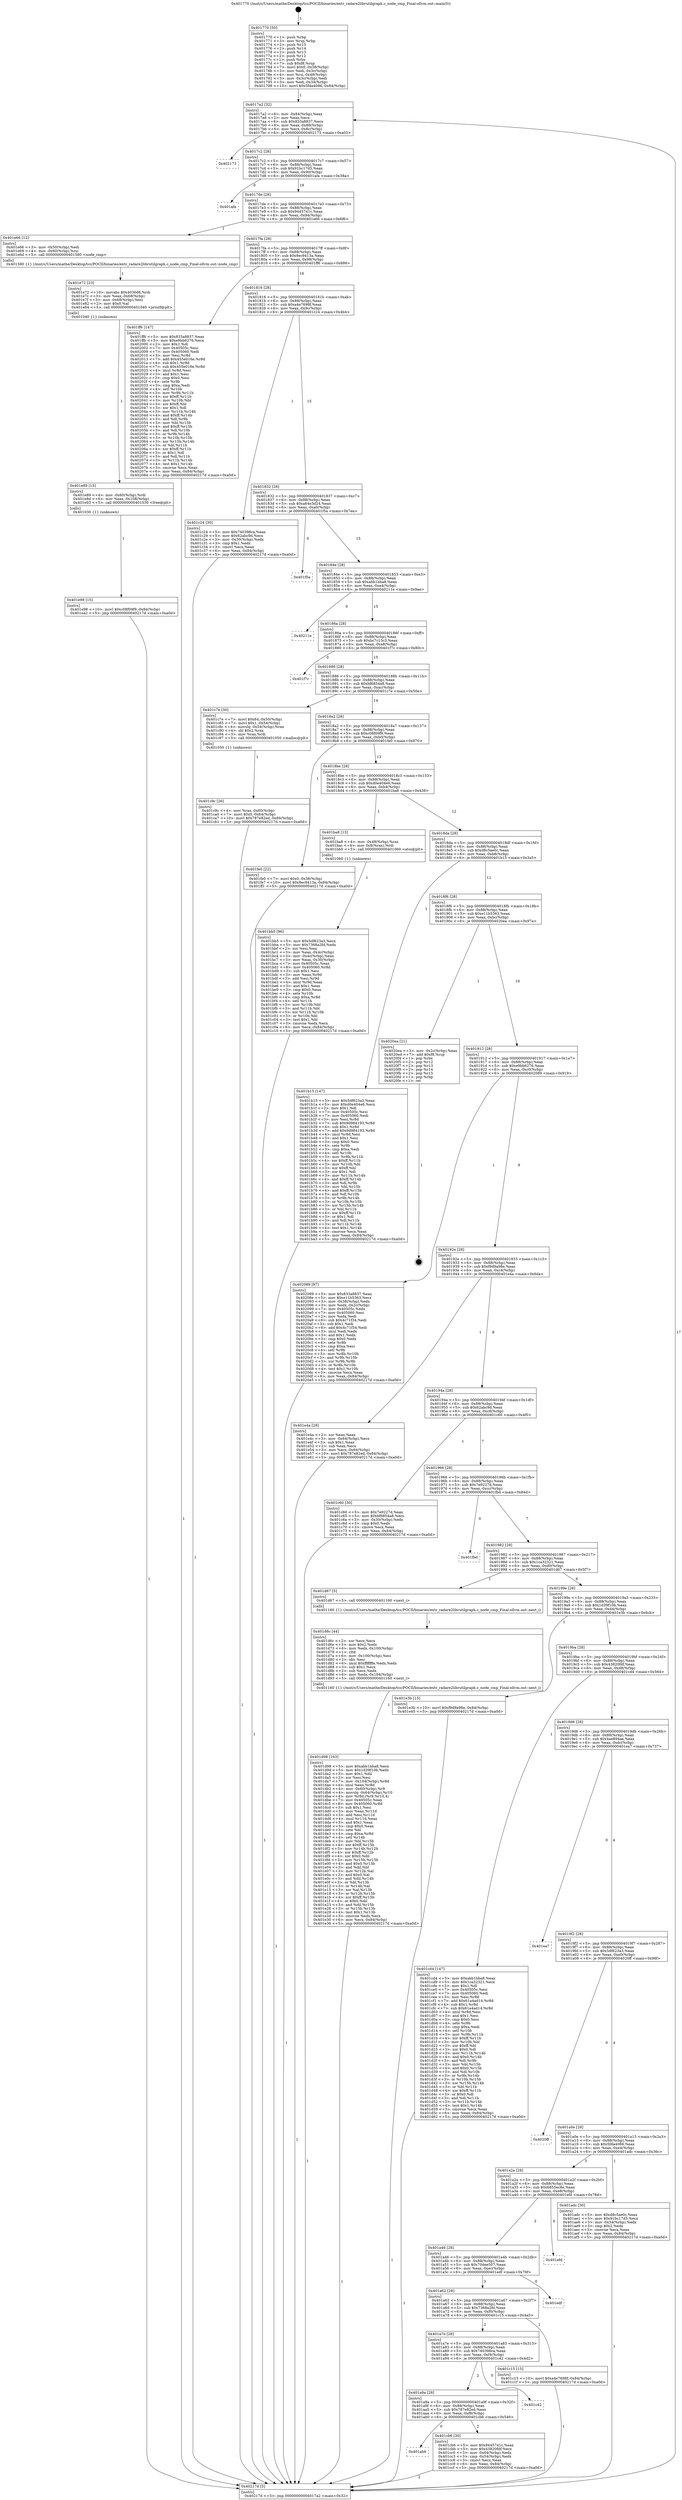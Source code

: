 digraph "0x401770" {
  label = "0x401770 (/mnt/c/Users/mathe/Desktop/tcc/POCII/binaries/extr_radare2librutilgraph.c_node_cmp_Final-ollvm.out::main(0))"
  labelloc = "t"
  node[shape=record]

  Entry [label="",width=0.3,height=0.3,shape=circle,fillcolor=black,style=filled]
  "0x4017a2" [label="{
     0x4017a2 [32]\l
     | [instrs]\l
     &nbsp;&nbsp;0x4017a2 \<+6\>: mov -0x84(%rbp),%eax\l
     &nbsp;&nbsp;0x4017a8 \<+2\>: mov %eax,%ecx\l
     &nbsp;&nbsp;0x4017aa \<+6\>: sub $0x833a8837,%ecx\l
     &nbsp;&nbsp;0x4017b0 \<+6\>: mov %eax,-0x88(%rbp)\l
     &nbsp;&nbsp;0x4017b6 \<+6\>: mov %ecx,-0x8c(%rbp)\l
     &nbsp;&nbsp;0x4017bc \<+6\>: je 0000000000402173 \<main+0xa03\>\l
  }"]
  "0x402173" [label="{
     0x402173\l
  }", style=dashed]
  "0x4017c2" [label="{
     0x4017c2 [28]\l
     | [instrs]\l
     &nbsp;&nbsp;0x4017c2 \<+5\>: jmp 00000000004017c7 \<main+0x57\>\l
     &nbsp;&nbsp;0x4017c7 \<+6\>: mov -0x88(%rbp),%eax\l
     &nbsp;&nbsp;0x4017cd \<+5\>: sub $0x91bc17d5,%eax\l
     &nbsp;&nbsp;0x4017d2 \<+6\>: mov %eax,-0x90(%rbp)\l
     &nbsp;&nbsp;0x4017d8 \<+6\>: je 0000000000401afa \<main+0x38a\>\l
  }"]
  Exit [label="",width=0.3,height=0.3,shape=circle,fillcolor=black,style=filled,peripheries=2]
  "0x401afa" [label="{
     0x401afa\l
  }", style=dashed]
  "0x4017de" [label="{
     0x4017de [28]\l
     | [instrs]\l
     &nbsp;&nbsp;0x4017de \<+5\>: jmp 00000000004017e3 \<main+0x73\>\l
     &nbsp;&nbsp;0x4017e3 \<+6\>: mov -0x88(%rbp),%eax\l
     &nbsp;&nbsp;0x4017e9 \<+5\>: sub $0x9445741c,%eax\l
     &nbsp;&nbsp;0x4017ee \<+6\>: mov %eax,-0x94(%rbp)\l
     &nbsp;&nbsp;0x4017f4 \<+6\>: je 0000000000401e66 \<main+0x6f6\>\l
  }"]
  "0x401e98" [label="{
     0x401e98 [15]\l
     | [instrs]\l
     &nbsp;&nbsp;0x401e98 \<+10\>: movl $0xc08f09f9,-0x84(%rbp)\l
     &nbsp;&nbsp;0x401ea2 \<+5\>: jmp 000000000040217d \<main+0xa0d\>\l
  }"]
  "0x401e66" [label="{
     0x401e66 [12]\l
     | [instrs]\l
     &nbsp;&nbsp;0x401e66 \<+3\>: mov -0x50(%rbp),%edi\l
     &nbsp;&nbsp;0x401e69 \<+4\>: mov -0x60(%rbp),%rsi\l
     &nbsp;&nbsp;0x401e6d \<+5\>: call 0000000000401580 \<node_cmp\>\l
     | [calls]\l
     &nbsp;&nbsp;0x401580 \{1\} (/mnt/c/Users/mathe/Desktop/tcc/POCII/binaries/extr_radare2librutilgraph.c_node_cmp_Final-ollvm.out::node_cmp)\l
  }"]
  "0x4017fa" [label="{
     0x4017fa [28]\l
     | [instrs]\l
     &nbsp;&nbsp;0x4017fa \<+5\>: jmp 00000000004017ff \<main+0x8f\>\l
     &nbsp;&nbsp;0x4017ff \<+6\>: mov -0x88(%rbp),%eax\l
     &nbsp;&nbsp;0x401805 \<+5\>: sub $0x9ec9413a,%eax\l
     &nbsp;&nbsp;0x40180a \<+6\>: mov %eax,-0x98(%rbp)\l
     &nbsp;&nbsp;0x401810 \<+6\>: je 0000000000401ff6 \<main+0x886\>\l
  }"]
  "0x401e89" [label="{
     0x401e89 [15]\l
     | [instrs]\l
     &nbsp;&nbsp;0x401e89 \<+4\>: mov -0x60(%rbp),%rdi\l
     &nbsp;&nbsp;0x401e8d \<+6\>: mov %eax,-0x108(%rbp)\l
     &nbsp;&nbsp;0x401e93 \<+5\>: call 0000000000401030 \<free@plt\>\l
     | [calls]\l
     &nbsp;&nbsp;0x401030 \{1\} (unknown)\l
  }"]
  "0x401ff6" [label="{
     0x401ff6 [147]\l
     | [instrs]\l
     &nbsp;&nbsp;0x401ff6 \<+5\>: mov $0x833a8837,%eax\l
     &nbsp;&nbsp;0x401ffb \<+5\>: mov $0xe9bb6276,%ecx\l
     &nbsp;&nbsp;0x402000 \<+2\>: mov $0x1,%dl\l
     &nbsp;&nbsp;0x402002 \<+7\>: mov 0x40505c,%esi\l
     &nbsp;&nbsp;0x402009 \<+7\>: mov 0x405060,%edi\l
     &nbsp;&nbsp;0x402010 \<+3\>: mov %esi,%r8d\l
     &nbsp;&nbsp;0x402013 \<+7\>: add $0x455e016e,%r8d\l
     &nbsp;&nbsp;0x40201a \<+4\>: sub $0x1,%r8d\l
     &nbsp;&nbsp;0x40201e \<+7\>: sub $0x455e016e,%r8d\l
     &nbsp;&nbsp;0x402025 \<+4\>: imul %r8d,%esi\l
     &nbsp;&nbsp;0x402029 \<+3\>: and $0x1,%esi\l
     &nbsp;&nbsp;0x40202c \<+3\>: cmp $0x0,%esi\l
     &nbsp;&nbsp;0x40202f \<+4\>: sete %r9b\l
     &nbsp;&nbsp;0x402033 \<+3\>: cmp $0xa,%edi\l
     &nbsp;&nbsp;0x402036 \<+4\>: setl %r10b\l
     &nbsp;&nbsp;0x40203a \<+3\>: mov %r9b,%r11b\l
     &nbsp;&nbsp;0x40203d \<+4\>: xor $0xff,%r11b\l
     &nbsp;&nbsp;0x402041 \<+3\>: mov %r10b,%bl\l
     &nbsp;&nbsp;0x402044 \<+3\>: xor $0xff,%bl\l
     &nbsp;&nbsp;0x402047 \<+3\>: xor $0x1,%dl\l
     &nbsp;&nbsp;0x40204a \<+3\>: mov %r11b,%r14b\l
     &nbsp;&nbsp;0x40204d \<+4\>: and $0xff,%r14b\l
     &nbsp;&nbsp;0x402051 \<+3\>: and %dl,%r9b\l
     &nbsp;&nbsp;0x402054 \<+3\>: mov %bl,%r15b\l
     &nbsp;&nbsp;0x402057 \<+4\>: and $0xff,%r15b\l
     &nbsp;&nbsp;0x40205b \<+3\>: and %dl,%r10b\l
     &nbsp;&nbsp;0x40205e \<+3\>: or %r9b,%r14b\l
     &nbsp;&nbsp;0x402061 \<+3\>: or %r10b,%r15b\l
     &nbsp;&nbsp;0x402064 \<+3\>: xor %r15b,%r14b\l
     &nbsp;&nbsp;0x402067 \<+3\>: or %bl,%r11b\l
     &nbsp;&nbsp;0x40206a \<+4\>: xor $0xff,%r11b\l
     &nbsp;&nbsp;0x40206e \<+3\>: or $0x1,%dl\l
     &nbsp;&nbsp;0x402071 \<+3\>: and %dl,%r11b\l
     &nbsp;&nbsp;0x402074 \<+3\>: or %r11b,%r14b\l
     &nbsp;&nbsp;0x402077 \<+4\>: test $0x1,%r14b\l
     &nbsp;&nbsp;0x40207b \<+3\>: cmovne %ecx,%eax\l
     &nbsp;&nbsp;0x40207e \<+6\>: mov %eax,-0x84(%rbp)\l
     &nbsp;&nbsp;0x402084 \<+5\>: jmp 000000000040217d \<main+0xa0d\>\l
  }"]
  "0x401816" [label="{
     0x401816 [28]\l
     | [instrs]\l
     &nbsp;&nbsp;0x401816 \<+5\>: jmp 000000000040181b \<main+0xab\>\l
     &nbsp;&nbsp;0x40181b \<+6\>: mov -0x88(%rbp),%eax\l
     &nbsp;&nbsp;0x401821 \<+5\>: sub $0xa4e7698f,%eax\l
     &nbsp;&nbsp;0x401826 \<+6\>: mov %eax,-0x9c(%rbp)\l
     &nbsp;&nbsp;0x40182c \<+6\>: je 0000000000401c24 \<main+0x4b4\>\l
  }"]
  "0x401e72" [label="{
     0x401e72 [23]\l
     | [instrs]\l
     &nbsp;&nbsp;0x401e72 \<+10\>: movabs $0x4030d6,%rdi\l
     &nbsp;&nbsp;0x401e7c \<+3\>: mov %eax,-0x68(%rbp)\l
     &nbsp;&nbsp;0x401e7f \<+3\>: mov -0x68(%rbp),%esi\l
     &nbsp;&nbsp;0x401e82 \<+2\>: mov $0x0,%al\l
     &nbsp;&nbsp;0x401e84 \<+5\>: call 0000000000401040 \<printf@plt\>\l
     | [calls]\l
     &nbsp;&nbsp;0x401040 \{1\} (unknown)\l
  }"]
  "0x401c24" [label="{
     0x401c24 [30]\l
     | [instrs]\l
     &nbsp;&nbsp;0x401c24 \<+5\>: mov $0x740398ca,%eax\l
     &nbsp;&nbsp;0x401c29 \<+5\>: mov $0x62abc9d,%ecx\l
     &nbsp;&nbsp;0x401c2e \<+3\>: mov -0x30(%rbp),%edx\l
     &nbsp;&nbsp;0x401c31 \<+3\>: cmp $0x1,%edx\l
     &nbsp;&nbsp;0x401c34 \<+3\>: cmovl %ecx,%eax\l
     &nbsp;&nbsp;0x401c37 \<+6\>: mov %eax,-0x84(%rbp)\l
     &nbsp;&nbsp;0x401c3d \<+5\>: jmp 000000000040217d \<main+0xa0d\>\l
  }"]
  "0x401832" [label="{
     0x401832 [28]\l
     | [instrs]\l
     &nbsp;&nbsp;0x401832 \<+5\>: jmp 0000000000401837 \<main+0xc7\>\l
     &nbsp;&nbsp;0x401837 \<+6\>: mov -0x88(%rbp),%eax\l
     &nbsp;&nbsp;0x40183d \<+5\>: sub $0xa64e3d24,%eax\l
     &nbsp;&nbsp;0x401842 \<+6\>: mov %eax,-0xa0(%rbp)\l
     &nbsp;&nbsp;0x401848 \<+6\>: je 0000000000401f5a \<main+0x7ea\>\l
  }"]
  "0x401d98" [label="{
     0x401d98 [163]\l
     | [instrs]\l
     &nbsp;&nbsp;0x401d98 \<+5\>: mov $0xabb1bba8,%ecx\l
     &nbsp;&nbsp;0x401d9d \<+5\>: mov $0x1d39f10b,%edx\l
     &nbsp;&nbsp;0x401da2 \<+3\>: mov $0x1,%dil\l
     &nbsp;&nbsp;0x401da5 \<+2\>: xor %esi,%esi\l
     &nbsp;&nbsp;0x401da7 \<+7\>: mov -0x104(%rbp),%r8d\l
     &nbsp;&nbsp;0x401dae \<+4\>: imul %eax,%r8d\l
     &nbsp;&nbsp;0x401db2 \<+4\>: mov -0x60(%rbp),%r9\l
     &nbsp;&nbsp;0x401db6 \<+4\>: movslq -0x64(%rbp),%r10\l
     &nbsp;&nbsp;0x401dba \<+4\>: mov %r8d,(%r9,%r10,4)\l
     &nbsp;&nbsp;0x401dbe \<+7\>: mov 0x40505c,%eax\l
     &nbsp;&nbsp;0x401dc5 \<+8\>: mov 0x405060,%r8d\l
     &nbsp;&nbsp;0x401dcd \<+3\>: sub $0x1,%esi\l
     &nbsp;&nbsp;0x401dd0 \<+3\>: mov %eax,%r11d\l
     &nbsp;&nbsp;0x401dd3 \<+3\>: add %esi,%r11d\l
     &nbsp;&nbsp;0x401dd6 \<+4\>: imul %r11d,%eax\l
     &nbsp;&nbsp;0x401dda \<+3\>: and $0x1,%eax\l
     &nbsp;&nbsp;0x401ddd \<+3\>: cmp $0x0,%eax\l
     &nbsp;&nbsp;0x401de0 \<+3\>: sete %bl\l
     &nbsp;&nbsp;0x401de3 \<+4\>: cmp $0xa,%r8d\l
     &nbsp;&nbsp;0x401de7 \<+4\>: setl %r14b\l
     &nbsp;&nbsp;0x401deb \<+3\>: mov %bl,%r15b\l
     &nbsp;&nbsp;0x401dee \<+4\>: xor $0xff,%r15b\l
     &nbsp;&nbsp;0x401df2 \<+3\>: mov %r14b,%r12b\l
     &nbsp;&nbsp;0x401df5 \<+4\>: xor $0xff,%r12b\l
     &nbsp;&nbsp;0x401df9 \<+4\>: xor $0x0,%dil\l
     &nbsp;&nbsp;0x401dfd \<+3\>: mov %r15b,%r13b\l
     &nbsp;&nbsp;0x401e00 \<+4\>: and $0x0,%r13b\l
     &nbsp;&nbsp;0x401e04 \<+3\>: and %dil,%bl\l
     &nbsp;&nbsp;0x401e07 \<+3\>: mov %r12b,%al\l
     &nbsp;&nbsp;0x401e0a \<+2\>: and $0x0,%al\l
     &nbsp;&nbsp;0x401e0c \<+3\>: and %dil,%r14b\l
     &nbsp;&nbsp;0x401e0f \<+3\>: or %bl,%r13b\l
     &nbsp;&nbsp;0x401e12 \<+3\>: or %r14b,%al\l
     &nbsp;&nbsp;0x401e15 \<+3\>: xor %al,%r13b\l
     &nbsp;&nbsp;0x401e18 \<+3\>: or %r12b,%r15b\l
     &nbsp;&nbsp;0x401e1b \<+4\>: xor $0xff,%r15b\l
     &nbsp;&nbsp;0x401e1f \<+4\>: or $0x0,%dil\l
     &nbsp;&nbsp;0x401e23 \<+3\>: and %dil,%r15b\l
     &nbsp;&nbsp;0x401e26 \<+3\>: or %r15b,%r13b\l
     &nbsp;&nbsp;0x401e29 \<+4\>: test $0x1,%r13b\l
     &nbsp;&nbsp;0x401e2d \<+3\>: cmovne %edx,%ecx\l
     &nbsp;&nbsp;0x401e30 \<+6\>: mov %ecx,-0x84(%rbp)\l
     &nbsp;&nbsp;0x401e36 \<+5\>: jmp 000000000040217d \<main+0xa0d\>\l
  }"]
  "0x401f5a" [label="{
     0x401f5a\l
  }", style=dashed]
  "0x40184e" [label="{
     0x40184e [28]\l
     | [instrs]\l
     &nbsp;&nbsp;0x40184e \<+5\>: jmp 0000000000401853 \<main+0xe3\>\l
     &nbsp;&nbsp;0x401853 \<+6\>: mov -0x88(%rbp),%eax\l
     &nbsp;&nbsp;0x401859 \<+5\>: sub $0xabb1bba8,%eax\l
     &nbsp;&nbsp;0x40185e \<+6\>: mov %eax,-0xa4(%rbp)\l
     &nbsp;&nbsp;0x401864 \<+6\>: je 000000000040211e \<main+0x9ae\>\l
  }"]
  "0x401d6c" [label="{
     0x401d6c [44]\l
     | [instrs]\l
     &nbsp;&nbsp;0x401d6c \<+2\>: xor %ecx,%ecx\l
     &nbsp;&nbsp;0x401d6e \<+5\>: mov $0x2,%edx\l
     &nbsp;&nbsp;0x401d73 \<+6\>: mov %edx,-0x100(%rbp)\l
     &nbsp;&nbsp;0x401d79 \<+1\>: cltd\l
     &nbsp;&nbsp;0x401d7a \<+6\>: mov -0x100(%rbp),%esi\l
     &nbsp;&nbsp;0x401d80 \<+2\>: idiv %esi\l
     &nbsp;&nbsp;0x401d82 \<+6\>: imul $0xfffffffe,%edx,%edx\l
     &nbsp;&nbsp;0x401d88 \<+3\>: sub $0x1,%ecx\l
     &nbsp;&nbsp;0x401d8b \<+2\>: sub %ecx,%edx\l
     &nbsp;&nbsp;0x401d8d \<+6\>: mov %edx,-0x104(%rbp)\l
     &nbsp;&nbsp;0x401d93 \<+5\>: call 0000000000401160 \<next_i\>\l
     | [calls]\l
     &nbsp;&nbsp;0x401160 \{1\} (/mnt/c/Users/mathe/Desktop/tcc/POCII/binaries/extr_radare2librutilgraph.c_node_cmp_Final-ollvm.out::next_i)\l
  }"]
  "0x40211e" [label="{
     0x40211e\l
  }", style=dashed]
  "0x40186a" [label="{
     0x40186a [28]\l
     | [instrs]\l
     &nbsp;&nbsp;0x40186a \<+5\>: jmp 000000000040186f \<main+0xff\>\l
     &nbsp;&nbsp;0x40186f \<+6\>: mov -0x88(%rbp),%eax\l
     &nbsp;&nbsp;0x401875 \<+5\>: sub $0xbc7c15c3,%eax\l
     &nbsp;&nbsp;0x40187a \<+6\>: mov %eax,-0xa8(%rbp)\l
     &nbsp;&nbsp;0x401880 \<+6\>: je 0000000000401f7c \<main+0x80c\>\l
  }"]
  "0x401ab6" [label="{
     0x401ab6\l
  }", style=dashed]
  "0x401f7c" [label="{
     0x401f7c\l
  }", style=dashed]
  "0x401886" [label="{
     0x401886 [28]\l
     | [instrs]\l
     &nbsp;&nbsp;0x401886 \<+5\>: jmp 000000000040188b \<main+0x11b\>\l
     &nbsp;&nbsp;0x40188b \<+6\>: mov -0x88(%rbp),%eax\l
     &nbsp;&nbsp;0x401891 \<+5\>: sub $0xbf6854a8,%eax\l
     &nbsp;&nbsp;0x401896 \<+6\>: mov %eax,-0xac(%rbp)\l
     &nbsp;&nbsp;0x40189c \<+6\>: je 0000000000401c7e \<main+0x50e\>\l
  }"]
  "0x401cb6" [label="{
     0x401cb6 [30]\l
     | [instrs]\l
     &nbsp;&nbsp;0x401cb6 \<+5\>: mov $0x9445741c,%eax\l
     &nbsp;&nbsp;0x401cbb \<+5\>: mov $0x43820fdf,%ecx\l
     &nbsp;&nbsp;0x401cc0 \<+3\>: mov -0x64(%rbp),%edx\l
     &nbsp;&nbsp;0x401cc3 \<+3\>: cmp -0x54(%rbp),%edx\l
     &nbsp;&nbsp;0x401cc6 \<+3\>: cmovl %ecx,%eax\l
     &nbsp;&nbsp;0x401cc9 \<+6\>: mov %eax,-0x84(%rbp)\l
     &nbsp;&nbsp;0x401ccf \<+5\>: jmp 000000000040217d \<main+0xa0d\>\l
  }"]
  "0x401c7e" [label="{
     0x401c7e [30]\l
     | [instrs]\l
     &nbsp;&nbsp;0x401c7e \<+7\>: movl $0x64,-0x50(%rbp)\l
     &nbsp;&nbsp;0x401c85 \<+7\>: movl $0x1,-0x54(%rbp)\l
     &nbsp;&nbsp;0x401c8c \<+4\>: movslq -0x54(%rbp),%rax\l
     &nbsp;&nbsp;0x401c90 \<+4\>: shl $0x2,%rax\l
     &nbsp;&nbsp;0x401c94 \<+3\>: mov %rax,%rdi\l
     &nbsp;&nbsp;0x401c97 \<+5\>: call 0000000000401050 \<malloc@plt\>\l
     | [calls]\l
     &nbsp;&nbsp;0x401050 \{1\} (unknown)\l
  }"]
  "0x4018a2" [label="{
     0x4018a2 [28]\l
     | [instrs]\l
     &nbsp;&nbsp;0x4018a2 \<+5\>: jmp 00000000004018a7 \<main+0x137\>\l
     &nbsp;&nbsp;0x4018a7 \<+6\>: mov -0x88(%rbp),%eax\l
     &nbsp;&nbsp;0x4018ad \<+5\>: sub $0xc08f09f9,%eax\l
     &nbsp;&nbsp;0x4018b2 \<+6\>: mov %eax,-0xb0(%rbp)\l
     &nbsp;&nbsp;0x4018b8 \<+6\>: je 0000000000401fe0 \<main+0x870\>\l
  }"]
  "0x401a9a" [label="{
     0x401a9a [28]\l
     | [instrs]\l
     &nbsp;&nbsp;0x401a9a \<+5\>: jmp 0000000000401a9f \<main+0x32f\>\l
     &nbsp;&nbsp;0x401a9f \<+6\>: mov -0x88(%rbp),%eax\l
     &nbsp;&nbsp;0x401aa5 \<+5\>: sub $0x787e82ed,%eax\l
     &nbsp;&nbsp;0x401aaa \<+6\>: mov %eax,-0xf8(%rbp)\l
     &nbsp;&nbsp;0x401ab0 \<+6\>: je 0000000000401cb6 \<main+0x546\>\l
  }"]
  "0x401fe0" [label="{
     0x401fe0 [22]\l
     | [instrs]\l
     &nbsp;&nbsp;0x401fe0 \<+7\>: movl $0x0,-0x38(%rbp)\l
     &nbsp;&nbsp;0x401fe7 \<+10\>: movl $0x9ec9413a,-0x84(%rbp)\l
     &nbsp;&nbsp;0x401ff1 \<+5\>: jmp 000000000040217d \<main+0xa0d\>\l
  }"]
  "0x4018be" [label="{
     0x4018be [28]\l
     | [instrs]\l
     &nbsp;&nbsp;0x4018be \<+5\>: jmp 00000000004018c3 \<main+0x153\>\l
     &nbsp;&nbsp;0x4018c3 \<+6\>: mov -0x88(%rbp),%eax\l
     &nbsp;&nbsp;0x4018c9 \<+5\>: sub $0xd0e404e6,%eax\l
     &nbsp;&nbsp;0x4018ce \<+6\>: mov %eax,-0xb4(%rbp)\l
     &nbsp;&nbsp;0x4018d4 \<+6\>: je 0000000000401ba8 \<main+0x438\>\l
  }"]
  "0x401c42" [label="{
     0x401c42\l
  }", style=dashed]
  "0x401ba8" [label="{
     0x401ba8 [13]\l
     | [instrs]\l
     &nbsp;&nbsp;0x401ba8 \<+4\>: mov -0x48(%rbp),%rax\l
     &nbsp;&nbsp;0x401bac \<+4\>: mov 0x8(%rax),%rdi\l
     &nbsp;&nbsp;0x401bb0 \<+5\>: call 0000000000401060 \<atoi@plt\>\l
     | [calls]\l
     &nbsp;&nbsp;0x401060 \{1\} (unknown)\l
  }"]
  "0x4018da" [label="{
     0x4018da [28]\l
     | [instrs]\l
     &nbsp;&nbsp;0x4018da \<+5\>: jmp 00000000004018df \<main+0x16f\>\l
     &nbsp;&nbsp;0x4018df \<+6\>: mov -0x88(%rbp),%eax\l
     &nbsp;&nbsp;0x4018e5 \<+5\>: sub $0xd8c5ae0c,%eax\l
     &nbsp;&nbsp;0x4018ea \<+6\>: mov %eax,-0xb8(%rbp)\l
     &nbsp;&nbsp;0x4018f0 \<+6\>: je 0000000000401b15 \<main+0x3a5\>\l
  }"]
  "0x401c9c" [label="{
     0x401c9c [26]\l
     | [instrs]\l
     &nbsp;&nbsp;0x401c9c \<+4\>: mov %rax,-0x60(%rbp)\l
     &nbsp;&nbsp;0x401ca0 \<+7\>: movl $0x0,-0x64(%rbp)\l
     &nbsp;&nbsp;0x401ca7 \<+10\>: movl $0x787e82ed,-0x84(%rbp)\l
     &nbsp;&nbsp;0x401cb1 \<+5\>: jmp 000000000040217d \<main+0xa0d\>\l
  }"]
  "0x401b15" [label="{
     0x401b15 [147]\l
     | [instrs]\l
     &nbsp;&nbsp;0x401b15 \<+5\>: mov $0x5df623a3,%eax\l
     &nbsp;&nbsp;0x401b1a \<+5\>: mov $0xd0e404e6,%ecx\l
     &nbsp;&nbsp;0x401b1f \<+2\>: mov $0x1,%dl\l
     &nbsp;&nbsp;0x401b21 \<+7\>: mov 0x40505c,%esi\l
     &nbsp;&nbsp;0x401b28 \<+7\>: mov 0x405060,%edi\l
     &nbsp;&nbsp;0x401b2f \<+3\>: mov %esi,%r8d\l
     &nbsp;&nbsp;0x401b32 \<+7\>: sub $0x9d984193,%r8d\l
     &nbsp;&nbsp;0x401b39 \<+4\>: sub $0x1,%r8d\l
     &nbsp;&nbsp;0x401b3d \<+7\>: add $0x9d984193,%r8d\l
     &nbsp;&nbsp;0x401b44 \<+4\>: imul %r8d,%esi\l
     &nbsp;&nbsp;0x401b48 \<+3\>: and $0x1,%esi\l
     &nbsp;&nbsp;0x401b4b \<+3\>: cmp $0x0,%esi\l
     &nbsp;&nbsp;0x401b4e \<+4\>: sete %r9b\l
     &nbsp;&nbsp;0x401b52 \<+3\>: cmp $0xa,%edi\l
     &nbsp;&nbsp;0x401b55 \<+4\>: setl %r10b\l
     &nbsp;&nbsp;0x401b59 \<+3\>: mov %r9b,%r11b\l
     &nbsp;&nbsp;0x401b5c \<+4\>: xor $0xff,%r11b\l
     &nbsp;&nbsp;0x401b60 \<+3\>: mov %r10b,%bl\l
     &nbsp;&nbsp;0x401b63 \<+3\>: xor $0xff,%bl\l
     &nbsp;&nbsp;0x401b66 \<+3\>: xor $0x1,%dl\l
     &nbsp;&nbsp;0x401b69 \<+3\>: mov %r11b,%r14b\l
     &nbsp;&nbsp;0x401b6c \<+4\>: and $0xff,%r14b\l
     &nbsp;&nbsp;0x401b70 \<+3\>: and %dl,%r9b\l
     &nbsp;&nbsp;0x401b73 \<+3\>: mov %bl,%r15b\l
     &nbsp;&nbsp;0x401b76 \<+4\>: and $0xff,%r15b\l
     &nbsp;&nbsp;0x401b7a \<+3\>: and %dl,%r10b\l
     &nbsp;&nbsp;0x401b7d \<+3\>: or %r9b,%r14b\l
     &nbsp;&nbsp;0x401b80 \<+3\>: or %r10b,%r15b\l
     &nbsp;&nbsp;0x401b83 \<+3\>: xor %r15b,%r14b\l
     &nbsp;&nbsp;0x401b86 \<+3\>: or %bl,%r11b\l
     &nbsp;&nbsp;0x401b89 \<+4\>: xor $0xff,%r11b\l
     &nbsp;&nbsp;0x401b8d \<+3\>: or $0x1,%dl\l
     &nbsp;&nbsp;0x401b90 \<+3\>: and %dl,%r11b\l
     &nbsp;&nbsp;0x401b93 \<+3\>: or %r11b,%r14b\l
     &nbsp;&nbsp;0x401b96 \<+4\>: test $0x1,%r14b\l
     &nbsp;&nbsp;0x401b9a \<+3\>: cmovne %ecx,%eax\l
     &nbsp;&nbsp;0x401b9d \<+6\>: mov %eax,-0x84(%rbp)\l
     &nbsp;&nbsp;0x401ba3 \<+5\>: jmp 000000000040217d \<main+0xa0d\>\l
  }"]
  "0x4018f6" [label="{
     0x4018f6 [28]\l
     | [instrs]\l
     &nbsp;&nbsp;0x4018f6 \<+5\>: jmp 00000000004018fb \<main+0x18b\>\l
     &nbsp;&nbsp;0x4018fb \<+6\>: mov -0x88(%rbp),%eax\l
     &nbsp;&nbsp;0x401901 \<+5\>: sub $0xe11b5363,%eax\l
     &nbsp;&nbsp;0x401906 \<+6\>: mov %eax,-0xbc(%rbp)\l
     &nbsp;&nbsp;0x40190c \<+6\>: je 00000000004020ea \<main+0x97a\>\l
  }"]
  "0x401a7e" [label="{
     0x401a7e [28]\l
     | [instrs]\l
     &nbsp;&nbsp;0x401a7e \<+5\>: jmp 0000000000401a83 \<main+0x313\>\l
     &nbsp;&nbsp;0x401a83 \<+6\>: mov -0x88(%rbp),%eax\l
     &nbsp;&nbsp;0x401a89 \<+5\>: sub $0x740398ca,%eax\l
     &nbsp;&nbsp;0x401a8e \<+6\>: mov %eax,-0xf4(%rbp)\l
     &nbsp;&nbsp;0x401a94 \<+6\>: je 0000000000401c42 \<main+0x4d2\>\l
  }"]
  "0x4020ea" [label="{
     0x4020ea [21]\l
     | [instrs]\l
     &nbsp;&nbsp;0x4020ea \<+3\>: mov -0x2c(%rbp),%eax\l
     &nbsp;&nbsp;0x4020ed \<+7\>: add $0xf8,%rsp\l
     &nbsp;&nbsp;0x4020f4 \<+1\>: pop %rbx\l
     &nbsp;&nbsp;0x4020f5 \<+2\>: pop %r12\l
     &nbsp;&nbsp;0x4020f7 \<+2\>: pop %r13\l
     &nbsp;&nbsp;0x4020f9 \<+2\>: pop %r14\l
     &nbsp;&nbsp;0x4020fb \<+2\>: pop %r15\l
     &nbsp;&nbsp;0x4020fd \<+1\>: pop %rbp\l
     &nbsp;&nbsp;0x4020fe \<+1\>: ret\l
  }"]
  "0x401912" [label="{
     0x401912 [28]\l
     | [instrs]\l
     &nbsp;&nbsp;0x401912 \<+5\>: jmp 0000000000401917 \<main+0x1a7\>\l
     &nbsp;&nbsp;0x401917 \<+6\>: mov -0x88(%rbp),%eax\l
     &nbsp;&nbsp;0x40191d \<+5\>: sub $0xe9bb6276,%eax\l
     &nbsp;&nbsp;0x401922 \<+6\>: mov %eax,-0xc0(%rbp)\l
     &nbsp;&nbsp;0x401928 \<+6\>: je 0000000000402089 \<main+0x919\>\l
  }"]
  "0x401c15" [label="{
     0x401c15 [15]\l
     | [instrs]\l
     &nbsp;&nbsp;0x401c15 \<+10\>: movl $0xa4e7698f,-0x84(%rbp)\l
     &nbsp;&nbsp;0x401c1f \<+5\>: jmp 000000000040217d \<main+0xa0d\>\l
  }"]
  "0x402089" [label="{
     0x402089 [97]\l
     | [instrs]\l
     &nbsp;&nbsp;0x402089 \<+5\>: mov $0x833a8837,%eax\l
     &nbsp;&nbsp;0x40208e \<+5\>: mov $0xe11b5363,%ecx\l
     &nbsp;&nbsp;0x402093 \<+3\>: mov -0x38(%rbp),%edx\l
     &nbsp;&nbsp;0x402096 \<+3\>: mov %edx,-0x2c(%rbp)\l
     &nbsp;&nbsp;0x402099 \<+7\>: mov 0x40505c,%edx\l
     &nbsp;&nbsp;0x4020a0 \<+7\>: mov 0x405060,%esi\l
     &nbsp;&nbsp;0x4020a7 \<+2\>: mov %edx,%edi\l
     &nbsp;&nbsp;0x4020a9 \<+6\>: sub $0x4c71f34,%edi\l
     &nbsp;&nbsp;0x4020af \<+3\>: sub $0x1,%edi\l
     &nbsp;&nbsp;0x4020b2 \<+6\>: add $0x4c71f34,%edi\l
     &nbsp;&nbsp;0x4020b8 \<+3\>: imul %edi,%edx\l
     &nbsp;&nbsp;0x4020bb \<+3\>: and $0x1,%edx\l
     &nbsp;&nbsp;0x4020be \<+3\>: cmp $0x0,%edx\l
     &nbsp;&nbsp;0x4020c1 \<+4\>: sete %r8b\l
     &nbsp;&nbsp;0x4020c5 \<+3\>: cmp $0xa,%esi\l
     &nbsp;&nbsp;0x4020c8 \<+4\>: setl %r9b\l
     &nbsp;&nbsp;0x4020cc \<+3\>: mov %r8b,%r10b\l
     &nbsp;&nbsp;0x4020cf \<+3\>: and %r9b,%r10b\l
     &nbsp;&nbsp;0x4020d2 \<+3\>: xor %r9b,%r8b\l
     &nbsp;&nbsp;0x4020d5 \<+3\>: or %r8b,%r10b\l
     &nbsp;&nbsp;0x4020d8 \<+4\>: test $0x1,%r10b\l
     &nbsp;&nbsp;0x4020dc \<+3\>: cmovne %ecx,%eax\l
     &nbsp;&nbsp;0x4020df \<+6\>: mov %eax,-0x84(%rbp)\l
     &nbsp;&nbsp;0x4020e5 \<+5\>: jmp 000000000040217d \<main+0xa0d\>\l
  }"]
  "0x40192e" [label="{
     0x40192e [28]\l
     | [instrs]\l
     &nbsp;&nbsp;0x40192e \<+5\>: jmp 0000000000401933 \<main+0x1c3\>\l
     &nbsp;&nbsp;0x401933 \<+6\>: mov -0x88(%rbp),%eax\l
     &nbsp;&nbsp;0x401939 \<+5\>: sub $0xf9d9a98e,%eax\l
     &nbsp;&nbsp;0x40193e \<+6\>: mov %eax,-0xc4(%rbp)\l
     &nbsp;&nbsp;0x401944 \<+6\>: je 0000000000401e4a \<main+0x6da\>\l
  }"]
  "0x401a62" [label="{
     0x401a62 [28]\l
     | [instrs]\l
     &nbsp;&nbsp;0x401a62 \<+5\>: jmp 0000000000401a67 \<main+0x2f7\>\l
     &nbsp;&nbsp;0x401a67 \<+6\>: mov -0x88(%rbp),%eax\l
     &nbsp;&nbsp;0x401a6d \<+5\>: sub $0x7368a2fd,%eax\l
     &nbsp;&nbsp;0x401a72 \<+6\>: mov %eax,-0xf0(%rbp)\l
     &nbsp;&nbsp;0x401a78 \<+6\>: je 0000000000401c15 \<main+0x4a5\>\l
  }"]
  "0x401e4a" [label="{
     0x401e4a [28]\l
     | [instrs]\l
     &nbsp;&nbsp;0x401e4a \<+2\>: xor %eax,%eax\l
     &nbsp;&nbsp;0x401e4c \<+3\>: mov -0x64(%rbp),%ecx\l
     &nbsp;&nbsp;0x401e4f \<+3\>: sub $0x1,%eax\l
     &nbsp;&nbsp;0x401e52 \<+2\>: sub %eax,%ecx\l
     &nbsp;&nbsp;0x401e54 \<+3\>: mov %ecx,-0x64(%rbp)\l
     &nbsp;&nbsp;0x401e57 \<+10\>: movl $0x787e82ed,-0x84(%rbp)\l
     &nbsp;&nbsp;0x401e61 \<+5\>: jmp 000000000040217d \<main+0xa0d\>\l
  }"]
  "0x40194a" [label="{
     0x40194a [28]\l
     | [instrs]\l
     &nbsp;&nbsp;0x40194a \<+5\>: jmp 000000000040194f \<main+0x1df\>\l
     &nbsp;&nbsp;0x40194f \<+6\>: mov -0x88(%rbp),%eax\l
     &nbsp;&nbsp;0x401955 \<+5\>: sub $0x62abc9d,%eax\l
     &nbsp;&nbsp;0x40195a \<+6\>: mov %eax,-0xc8(%rbp)\l
     &nbsp;&nbsp;0x401960 \<+6\>: je 0000000000401c60 \<main+0x4f0\>\l
  }"]
  "0x401edf" [label="{
     0x401edf\l
  }", style=dashed]
  "0x401c60" [label="{
     0x401c60 [30]\l
     | [instrs]\l
     &nbsp;&nbsp;0x401c60 \<+5\>: mov $0x7e9227d,%eax\l
     &nbsp;&nbsp;0x401c65 \<+5\>: mov $0xbf6854a8,%ecx\l
     &nbsp;&nbsp;0x401c6a \<+3\>: mov -0x30(%rbp),%edx\l
     &nbsp;&nbsp;0x401c6d \<+3\>: cmp $0x0,%edx\l
     &nbsp;&nbsp;0x401c70 \<+3\>: cmove %ecx,%eax\l
     &nbsp;&nbsp;0x401c73 \<+6\>: mov %eax,-0x84(%rbp)\l
     &nbsp;&nbsp;0x401c79 \<+5\>: jmp 000000000040217d \<main+0xa0d\>\l
  }"]
  "0x401966" [label="{
     0x401966 [28]\l
     | [instrs]\l
     &nbsp;&nbsp;0x401966 \<+5\>: jmp 000000000040196b \<main+0x1fb\>\l
     &nbsp;&nbsp;0x40196b \<+6\>: mov -0x88(%rbp),%eax\l
     &nbsp;&nbsp;0x401971 \<+5\>: sub $0x7e9227d,%eax\l
     &nbsp;&nbsp;0x401976 \<+6\>: mov %eax,-0xcc(%rbp)\l
     &nbsp;&nbsp;0x40197c \<+6\>: je 0000000000401fbd \<main+0x84d\>\l
  }"]
  "0x401a46" [label="{
     0x401a46 [28]\l
     | [instrs]\l
     &nbsp;&nbsp;0x401a46 \<+5\>: jmp 0000000000401a4b \<main+0x2db\>\l
     &nbsp;&nbsp;0x401a4b \<+6\>: mov -0x88(%rbp),%eax\l
     &nbsp;&nbsp;0x401a51 \<+5\>: sub $0x70dee507,%eax\l
     &nbsp;&nbsp;0x401a56 \<+6\>: mov %eax,-0xec(%rbp)\l
     &nbsp;&nbsp;0x401a5c \<+6\>: je 0000000000401edf \<main+0x76f\>\l
  }"]
  "0x401fbd" [label="{
     0x401fbd\l
  }", style=dashed]
  "0x401982" [label="{
     0x401982 [28]\l
     | [instrs]\l
     &nbsp;&nbsp;0x401982 \<+5\>: jmp 0000000000401987 \<main+0x217\>\l
     &nbsp;&nbsp;0x401987 \<+6\>: mov -0x88(%rbp),%eax\l
     &nbsp;&nbsp;0x40198d \<+5\>: sub $0x1ca32321,%eax\l
     &nbsp;&nbsp;0x401992 \<+6\>: mov %eax,-0xd0(%rbp)\l
     &nbsp;&nbsp;0x401998 \<+6\>: je 0000000000401d67 \<main+0x5f7\>\l
  }"]
  "0x401efd" [label="{
     0x401efd\l
  }", style=dashed]
  "0x401d67" [label="{
     0x401d67 [5]\l
     | [instrs]\l
     &nbsp;&nbsp;0x401d67 \<+5\>: call 0000000000401160 \<next_i\>\l
     | [calls]\l
     &nbsp;&nbsp;0x401160 \{1\} (/mnt/c/Users/mathe/Desktop/tcc/POCII/binaries/extr_radare2librutilgraph.c_node_cmp_Final-ollvm.out::next_i)\l
  }"]
  "0x40199e" [label="{
     0x40199e [28]\l
     | [instrs]\l
     &nbsp;&nbsp;0x40199e \<+5\>: jmp 00000000004019a3 \<main+0x233\>\l
     &nbsp;&nbsp;0x4019a3 \<+6\>: mov -0x88(%rbp),%eax\l
     &nbsp;&nbsp;0x4019a9 \<+5\>: sub $0x1d39f10b,%eax\l
     &nbsp;&nbsp;0x4019ae \<+6\>: mov %eax,-0xd4(%rbp)\l
     &nbsp;&nbsp;0x4019b4 \<+6\>: je 0000000000401e3b \<main+0x6cb\>\l
  }"]
  "0x401bb5" [label="{
     0x401bb5 [96]\l
     | [instrs]\l
     &nbsp;&nbsp;0x401bb5 \<+5\>: mov $0x5df623a3,%ecx\l
     &nbsp;&nbsp;0x401bba \<+5\>: mov $0x7368a2fd,%edx\l
     &nbsp;&nbsp;0x401bbf \<+2\>: xor %esi,%esi\l
     &nbsp;&nbsp;0x401bc1 \<+3\>: mov %eax,-0x4c(%rbp)\l
     &nbsp;&nbsp;0x401bc4 \<+3\>: mov -0x4c(%rbp),%eax\l
     &nbsp;&nbsp;0x401bc7 \<+3\>: mov %eax,-0x30(%rbp)\l
     &nbsp;&nbsp;0x401bca \<+7\>: mov 0x40505c,%eax\l
     &nbsp;&nbsp;0x401bd1 \<+8\>: mov 0x405060,%r8d\l
     &nbsp;&nbsp;0x401bd9 \<+3\>: sub $0x1,%esi\l
     &nbsp;&nbsp;0x401bdc \<+3\>: mov %eax,%r9d\l
     &nbsp;&nbsp;0x401bdf \<+3\>: add %esi,%r9d\l
     &nbsp;&nbsp;0x401be2 \<+4\>: imul %r9d,%eax\l
     &nbsp;&nbsp;0x401be6 \<+3\>: and $0x1,%eax\l
     &nbsp;&nbsp;0x401be9 \<+3\>: cmp $0x0,%eax\l
     &nbsp;&nbsp;0x401bec \<+4\>: sete %r10b\l
     &nbsp;&nbsp;0x401bf0 \<+4\>: cmp $0xa,%r8d\l
     &nbsp;&nbsp;0x401bf4 \<+4\>: setl %r11b\l
     &nbsp;&nbsp;0x401bf8 \<+3\>: mov %r10b,%bl\l
     &nbsp;&nbsp;0x401bfb \<+3\>: and %r11b,%bl\l
     &nbsp;&nbsp;0x401bfe \<+3\>: xor %r11b,%r10b\l
     &nbsp;&nbsp;0x401c01 \<+3\>: or %r10b,%bl\l
     &nbsp;&nbsp;0x401c04 \<+3\>: test $0x1,%bl\l
     &nbsp;&nbsp;0x401c07 \<+3\>: cmovne %edx,%ecx\l
     &nbsp;&nbsp;0x401c0a \<+6\>: mov %ecx,-0x84(%rbp)\l
     &nbsp;&nbsp;0x401c10 \<+5\>: jmp 000000000040217d \<main+0xa0d\>\l
  }"]
  "0x401e3b" [label="{
     0x401e3b [15]\l
     | [instrs]\l
     &nbsp;&nbsp;0x401e3b \<+10\>: movl $0xf9d9a98e,-0x84(%rbp)\l
     &nbsp;&nbsp;0x401e45 \<+5\>: jmp 000000000040217d \<main+0xa0d\>\l
  }"]
  "0x4019ba" [label="{
     0x4019ba [28]\l
     | [instrs]\l
     &nbsp;&nbsp;0x4019ba \<+5\>: jmp 00000000004019bf \<main+0x24f\>\l
     &nbsp;&nbsp;0x4019bf \<+6\>: mov -0x88(%rbp),%eax\l
     &nbsp;&nbsp;0x4019c5 \<+5\>: sub $0x43820fdf,%eax\l
     &nbsp;&nbsp;0x4019ca \<+6\>: mov %eax,-0xd8(%rbp)\l
     &nbsp;&nbsp;0x4019d0 \<+6\>: je 0000000000401cd4 \<main+0x564\>\l
  }"]
  "0x401770" [label="{
     0x401770 [50]\l
     | [instrs]\l
     &nbsp;&nbsp;0x401770 \<+1\>: push %rbp\l
     &nbsp;&nbsp;0x401771 \<+3\>: mov %rsp,%rbp\l
     &nbsp;&nbsp;0x401774 \<+2\>: push %r15\l
     &nbsp;&nbsp;0x401776 \<+2\>: push %r14\l
     &nbsp;&nbsp;0x401778 \<+2\>: push %r13\l
     &nbsp;&nbsp;0x40177a \<+2\>: push %r12\l
     &nbsp;&nbsp;0x40177c \<+1\>: push %rbx\l
     &nbsp;&nbsp;0x40177d \<+7\>: sub $0xf8,%rsp\l
     &nbsp;&nbsp;0x401784 \<+7\>: movl $0x0,-0x38(%rbp)\l
     &nbsp;&nbsp;0x40178b \<+3\>: mov %edi,-0x3c(%rbp)\l
     &nbsp;&nbsp;0x40178e \<+4\>: mov %rsi,-0x48(%rbp)\l
     &nbsp;&nbsp;0x401792 \<+3\>: mov -0x3c(%rbp),%edi\l
     &nbsp;&nbsp;0x401795 \<+3\>: mov %edi,-0x34(%rbp)\l
     &nbsp;&nbsp;0x401798 \<+10\>: movl $0x5fda4086,-0x84(%rbp)\l
  }"]
  "0x401cd4" [label="{
     0x401cd4 [147]\l
     | [instrs]\l
     &nbsp;&nbsp;0x401cd4 \<+5\>: mov $0xabb1bba8,%eax\l
     &nbsp;&nbsp;0x401cd9 \<+5\>: mov $0x1ca32321,%ecx\l
     &nbsp;&nbsp;0x401cde \<+2\>: mov $0x1,%dl\l
     &nbsp;&nbsp;0x401ce0 \<+7\>: mov 0x40505c,%esi\l
     &nbsp;&nbsp;0x401ce7 \<+7\>: mov 0x405060,%edi\l
     &nbsp;&nbsp;0x401cee \<+3\>: mov %esi,%r8d\l
     &nbsp;&nbsp;0x401cf1 \<+7\>: add $0x61a4ad14,%r8d\l
     &nbsp;&nbsp;0x401cf8 \<+4\>: sub $0x1,%r8d\l
     &nbsp;&nbsp;0x401cfc \<+7\>: sub $0x61a4ad14,%r8d\l
     &nbsp;&nbsp;0x401d03 \<+4\>: imul %r8d,%esi\l
     &nbsp;&nbsp;0x401d07 \<+3\>: and $0x1,%esi\l
     &nbsp;&nbsp;0x401d0a \<+3\>: cmp $0x0,%esi\l
     &nbsp;&nbsp;0x401d0d \<+4\>: sete %r9b\l
     &nbsp;&nbsp;0x401d11 \<+3\>: cmp $0xa,%edi\l
     &nbsp;&nbsp;0x401d14 \<+4\>: setl %r10b\l
     &nbsp;&nbsp;0x401d18 \<+3\>: mov %r9b,%r11b\l
     &nbsp;&nbsp;0x401d1b \<+4\>: xor $0xff,%r11b\l
     &nbsp;&nbsp;0x401d1f \<+3\>: mov %r10b,%bl\l
     &nbsp;&nbsp;0x401d22 \<+3\>: xor $0xff,%bl\l
     &nbsp;&nbsp;0x401d25 \<+3\>: xor $0x0,%dl\l
     &nbsp;&nbsp;0x401d28 \<+3\>: mov %r11b,%r14b\l
     &nbsp;&nbsp;0x401d2b \<+4\>: and $0x0,%r14b\l
     &nbsp;&nbsp;0x401d2f \<+3\>: and %dl,%r9b\l
     &nbsp;&nbsp;0x401d32 \<+3\>: mov %bl,%r15b\l
     &nbsp;&nbsp;0x401d35 \<+4\>: and $0x0,%r15b\l
     &nbsp;&nbsp;0x401d39 \<+3\>: and %dl,%r10b\l
     &nbsp;&nbsp;0x401d3c \<+3\>: or %r9b,%r14b\l
     &nbsp;&nbsp;0x401d3f \<+3\>: or %r10b,%r15b\l
     &nbsp;&nbsp;0x401d42 \<+3\>: xor %r15b,%r14b\l
     &nbsp;&nbsp;0x401d45 \<+3\>: or %bl,%r11b\l
     &nbsp;&nbsp;0x401d48 \<+4\>: xor $0xff,%r11b\l
     &nbsp;&nbsp;0x401d4c \<+3\>: or $0x0,%dl\l
     &nbsp;&nbsp;0x401d4f \<+3\>: and %dl,%r11b\l
     &nbsp;&nbsp;0x401d52 \<+3\>: or %r11b,%r14b\l
     &nbsp;&nbsp;0x401d55 \<+4\>: test $0x1,%r14b\l
     &nbsp;&nbsp;0x401d59 \<+3\>: cmovne %ecx,%eax\l
     &nbsp;&nbsp;0x401d5c \<+6\>: mov %eax,-0x84(%rbp)\l
     &nbsp;&nbsp;0x401d62 \<+5\>: jmp 000000000040217d \<main+0xa0d\>\l
  }"]
  "0x4019d6" [label="{
     0x4019d6 [28]\l
     | [instrs]\l
     &nbsp;&nbsp;0x4019d6 \<+5\>: jmp 00000000004019db \<main+0x26b\>\l
     &nbsp;&nbsp;0x4019db \<+6\>: mov -0x88(%rbp),%eax\l
     &nbsp;&nbsp;0x4019e1 \<+5\>: sub $0x4ae894ae,%eax\l
     &nbsp;&nbsp;0x4019e6 \<+6\>: mov %eax,-0xdc(%rbp)\l
     &nbsp;&nbsp;0x4019ec \<+6\>: je 0000000000401ea7 \<main+0x737\>\l
  }"]
  "0x40217d" [label="{
     0x40217d [5]\l
     | [instrs]\l
     &nbsp;&nbsp;0x40217d \<+5\>: jmp 00000000004017a2 \<main+0x32\>\l
  }"]
  "0x401ea7" [label="{
     0x401ea7\l
  }", style=dashed]
  "0x4019f2" [label="{
     0x4019f2 [28]\l
     | [instrs]\l
     &nbsp;&nbsp;0x4019f2 \<+5\>: jmp 00000000004019f7 \<main+0x287\>\l
     &nbsp;&nbsp;0x4019f7 \<+6\>: mov -0x88(%rbp),%eax\l
     &nbsp;&nbsp;0x4019fd \<+5\>: sub $0x5df623a3,%eax\l
     &nbsp;&nbsp;0x401a02 \<+6\>: mov %eax,-0xe0(%rbp)\l
     &nbsp;&nbsp;0x401a08 \<+6\>: je 00000000004020ff \<main+0x98f\>\l
  }"]
  "0x401a2a" [label="{
     0x401a2a [28]\l
     | [instrs]\l
     &nbsp;&nbsp;0x401a2a \<+5\>: jmp 0000000000401a2f \<main+0x2bf\>\l
     &nbsp;&nbsp;0x401a2f \<+6\>: mov -0x88(%rbp),%eax\l
     &nbsp;&nbsp;0x401a35 \<+5\>: sub $0x6855ec8e,%eax\l
     &nbsp;&nbsp;0x401a3a \<+6\>: mov %eax,-0xe8(%rbp)\l
     &nbsp;&nbsp;0x401a40 \<+6\>: je 0000000000401efd \<main+0x78d\>\l
  }"]
  "0x4020ff" [label="{
     0x4020ff\l
  }", style=dashed]
  "0x401a0e" [label="{
     0x401a0e [28]\l
     | [instrs]\l
     &nbsp;&nbsp;0x401a0e \<+5\>: jmp 0000000000401a13 \<main+0x2a3\>\l
     &nbsp;&nbsp;0x401a13 \<+6\>: mov -0x88(%rbp),%eax\l
     &nbsp;&nbsp;0x401a19 \<+5\>: sub $0x5fda4086,%eax\l
     &nbsp;&nbsp;0x401a1e \<+6\>: mov %eax,-0xe4(%rbp)\l
     &nbsp;&nbsp;0x401a24 \<+6\>: je 0000000000401adc \<main+0x36c\>\l
  }"]
  "0x401adc" [label="{
     0x401adc [30]\l
     | [instrs]\l
     &nbsp;&nbsp;0x401adc \<+5\>: mov $0xd8c5ae0c,%eax\l
     &nbsp;&nbsp;0x401ae1 \<+5\>: mov $0x91bc17d5,%ecx\l
     &nbsp;&nbsp;0x401ae6 \<+3\>: mov -0x34(%rbp),%edx\l
     &nbsp;&nbsp;0x401ae9 \<+3\>: cmp $0x2,%edx\l
     &nbsp;&nbsp;0x401aec \<+3\>: cmovne %ecx,%eax\l
     &nbsp;&nbsp;0x401aef \<+6\>: mov %eax,-0x84(%rbp)\l
     &nbsp;&nbsp;0x401af5 \<+5\>: jmp 000000000040217d \<main+0xa0d\>\l
  }"]
  Entry -> "0x401770" [label=" 1"]
  "0x4017a2" -> "0x402173" [label=" 0"]
  "0x4017a2" -> "0x4017c2" [label=" 18"]
  "0x4020ea" -> Exit [label=" 1"]
  "0x4017c2" -> "0x401afa" [label=" 0"]
  "0x4017c2" -> "0x4017de" [label=" 18"]
  "0x402089" -> "0x40217d" [label=" 1"]
  "0x4017de" -> "0x401e66" [label=" 1"]
  "0x4017de" -> "0x4017fa" [label=" 17"]
  "0x401ff6" -> "0x40217d" [label=" 1"]
  "0x4017fa" -> "0x401ff6" [label=" 1"]
  "0x4017fa" -> "0x401816" [label=" 16"]
  "0x401fe0" -> "0x40217d" [label=" 1"]
  "0x401816" -> "0x401c24" [label=" 1"]
  "0x401816" -> "0x401832" [label=" 15"]
  "0x401e98" -> "0x40217d" [label=" 1"]
  "0x401832" -> "0x401f5a" [label=" 0"]
  "0x401832" -> "0x40184e" [label=" 15"]
  "0x401e89" -> "0x401e98" [label=" 1"]
  "0x40184e" -> "0x40211e" [label=" 0"]
  "0x40184e" -> "0x40186a" [label=" 15"]
  "0x401e72" -> "0x401e89" [label=" 1"]
  "0x40186a" -> "0x401f7c" [label=" 0"]
  "0x40186a" -> "0x401886" [label=" 15"]
  "0x401e66" -> "0x401e72" [label=" 1"]
  "0x401886" -> "0x401c7e" [label=" 1"]
  "0x401886" -> "0x4018a2" [label=" 14"]
  "0x401e4a" -> "0x40217d" [label=" 1"]
  "0x4018a2" -> "0x401fe0" [label=" 1"]
  "0x4018a2" -> "0x4018be" [label=" 13"]
  "0x401d98" -> "0x40217d" [label=" 1"]
  "0x4018be" -> "0x401ba8" [label=" 1"]
  "0x4018be" -> "0x4018da" [label=" 12"]
  "0x401d6c" -> "0x401d98" [label=" 1"]
  "0x4018da" -> "0x401b15" [label=" 1"]
  "0x4018da" -> "0x4018f6" [label=" 11"]
  "0x401cd4" -> "0x40217d" [label=" 1"]
  "0x4018f6" -> "0x4020ea" [label=" 1"]
  "0x4018f6" -> "0x401912" [label=" 10"]
  "0x401cb6" -> "0x40217d" [label=" 2"]
  "0x401912" -> "0x402089" [label=" 1"]
  "0x401912" -> "0x40192e" [label=" 9"]
  "0x401a9a" -> "0x401ab6" [label=" 0"]
  "0x40192e" -> "0x401e4a" [label=" 1"]
  "0x40192e" -> "0x40194a" [label=" 8"]
  "0x401e3b" -> "0x40217d" [label=" 1"]
  "0x40194a" -> "0x401c60" [label=" 1"]
  "0x40194a" -> "0x401966" [label=" 7"]
  "0x401a7e" -> "0x401a9a" [label=" 2"]
  "0x401966" -> "0x401fbd" [label=" 0"]
  "0x401966" -> "0x401982" [label=" 7"]
  "0x401d67" -> "0x401d6c" [label=" 1"]
  "0x401982" -> "0x401d67" [label=" 1"]
  "0x401982" -> "0x40199e" [label=" 6"]
  "0x401c9c" -> "0x40217d" [label=" 1"]
  "0x40199e" -> "0x401e3b" [label=" 1"]
  "0x40199e" -> "0x4019ba" [label=" 5"]
  "0x401c60" -> "0x40217d" [label=" 1"]
  "0x4019ba" -> "0x401cd4" [label=" 1"]
  "0x4019ba" -> "0x4019d6" [label=" 4"]
  "0x401c24" -> "0x40217d" [label=" 1"]
  "0x4019d6" -> "0x401ea7" [label=" 0"]
  "0x4019d6" -> "0x4019f2" [label=" 4"]
  "0x401c15" -> "0x40217d" [label=" 1"]
  "0x4019f2" -> "0x4020ff" [label=" 0"]
  "0x4019f2" -> "0x401a0e" [label=" 4"]
  "0x401a62" -> "0x401a7e" [label=" 2"]
  "0x401a0e" -> "0x401adc" [label=" 1"]
  "0x401a0e" -> "0x401a2a" [label=" 3"]
  "0x401adc" -> "0x40217d" [label=" 1"]
  "0x401770" -> "0x4017a2" [label=" 1"]
  "0x40217d" -> "0x4017a2" [label=" 17"]
  "0x401b15" -> "0x40217d" [label=" 1"]
  "0x401ba8" -> "0x401bb5" [label=" 1"]
  "0x401bb5" -> "0x40217d" [label=" 1"]
  "0x401c7e" -> "0x401c9c" [label=" 1"]
  "0x401a2a" -> "0x401efd" [label=" 0"]
  "0x401a2a" -> "0x401a46" [label=" 3"]
  "0x401a7e" -> "0x401c42" [label=" 0"]
  "0x401a46" -> "0x401edf" [label=" 0"]
  "0x401a46" -> "0x401a62" [label=" 3"]
  "0x401a9a" -> "0x401cb6" [label=" 2"]
  "0x401a62" -> "0x401c15" [label=" 1"]
}
